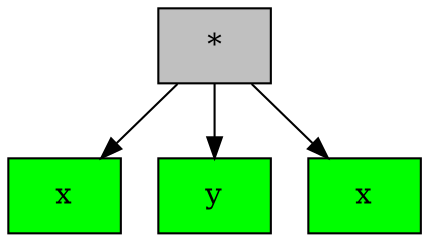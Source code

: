 digraph G {
1 [style = filled, label="*", shape = box, fillcolor="grey"];
1->0;
0 [style = filled, label="x", shape = box, fillcolor="green"];
1->2;
2 [style = filled, label="y", shape = box, fillcolor="green"];
1->3;
3 [style = filled, label="x", shape = box, fillcolor="green"];

}
